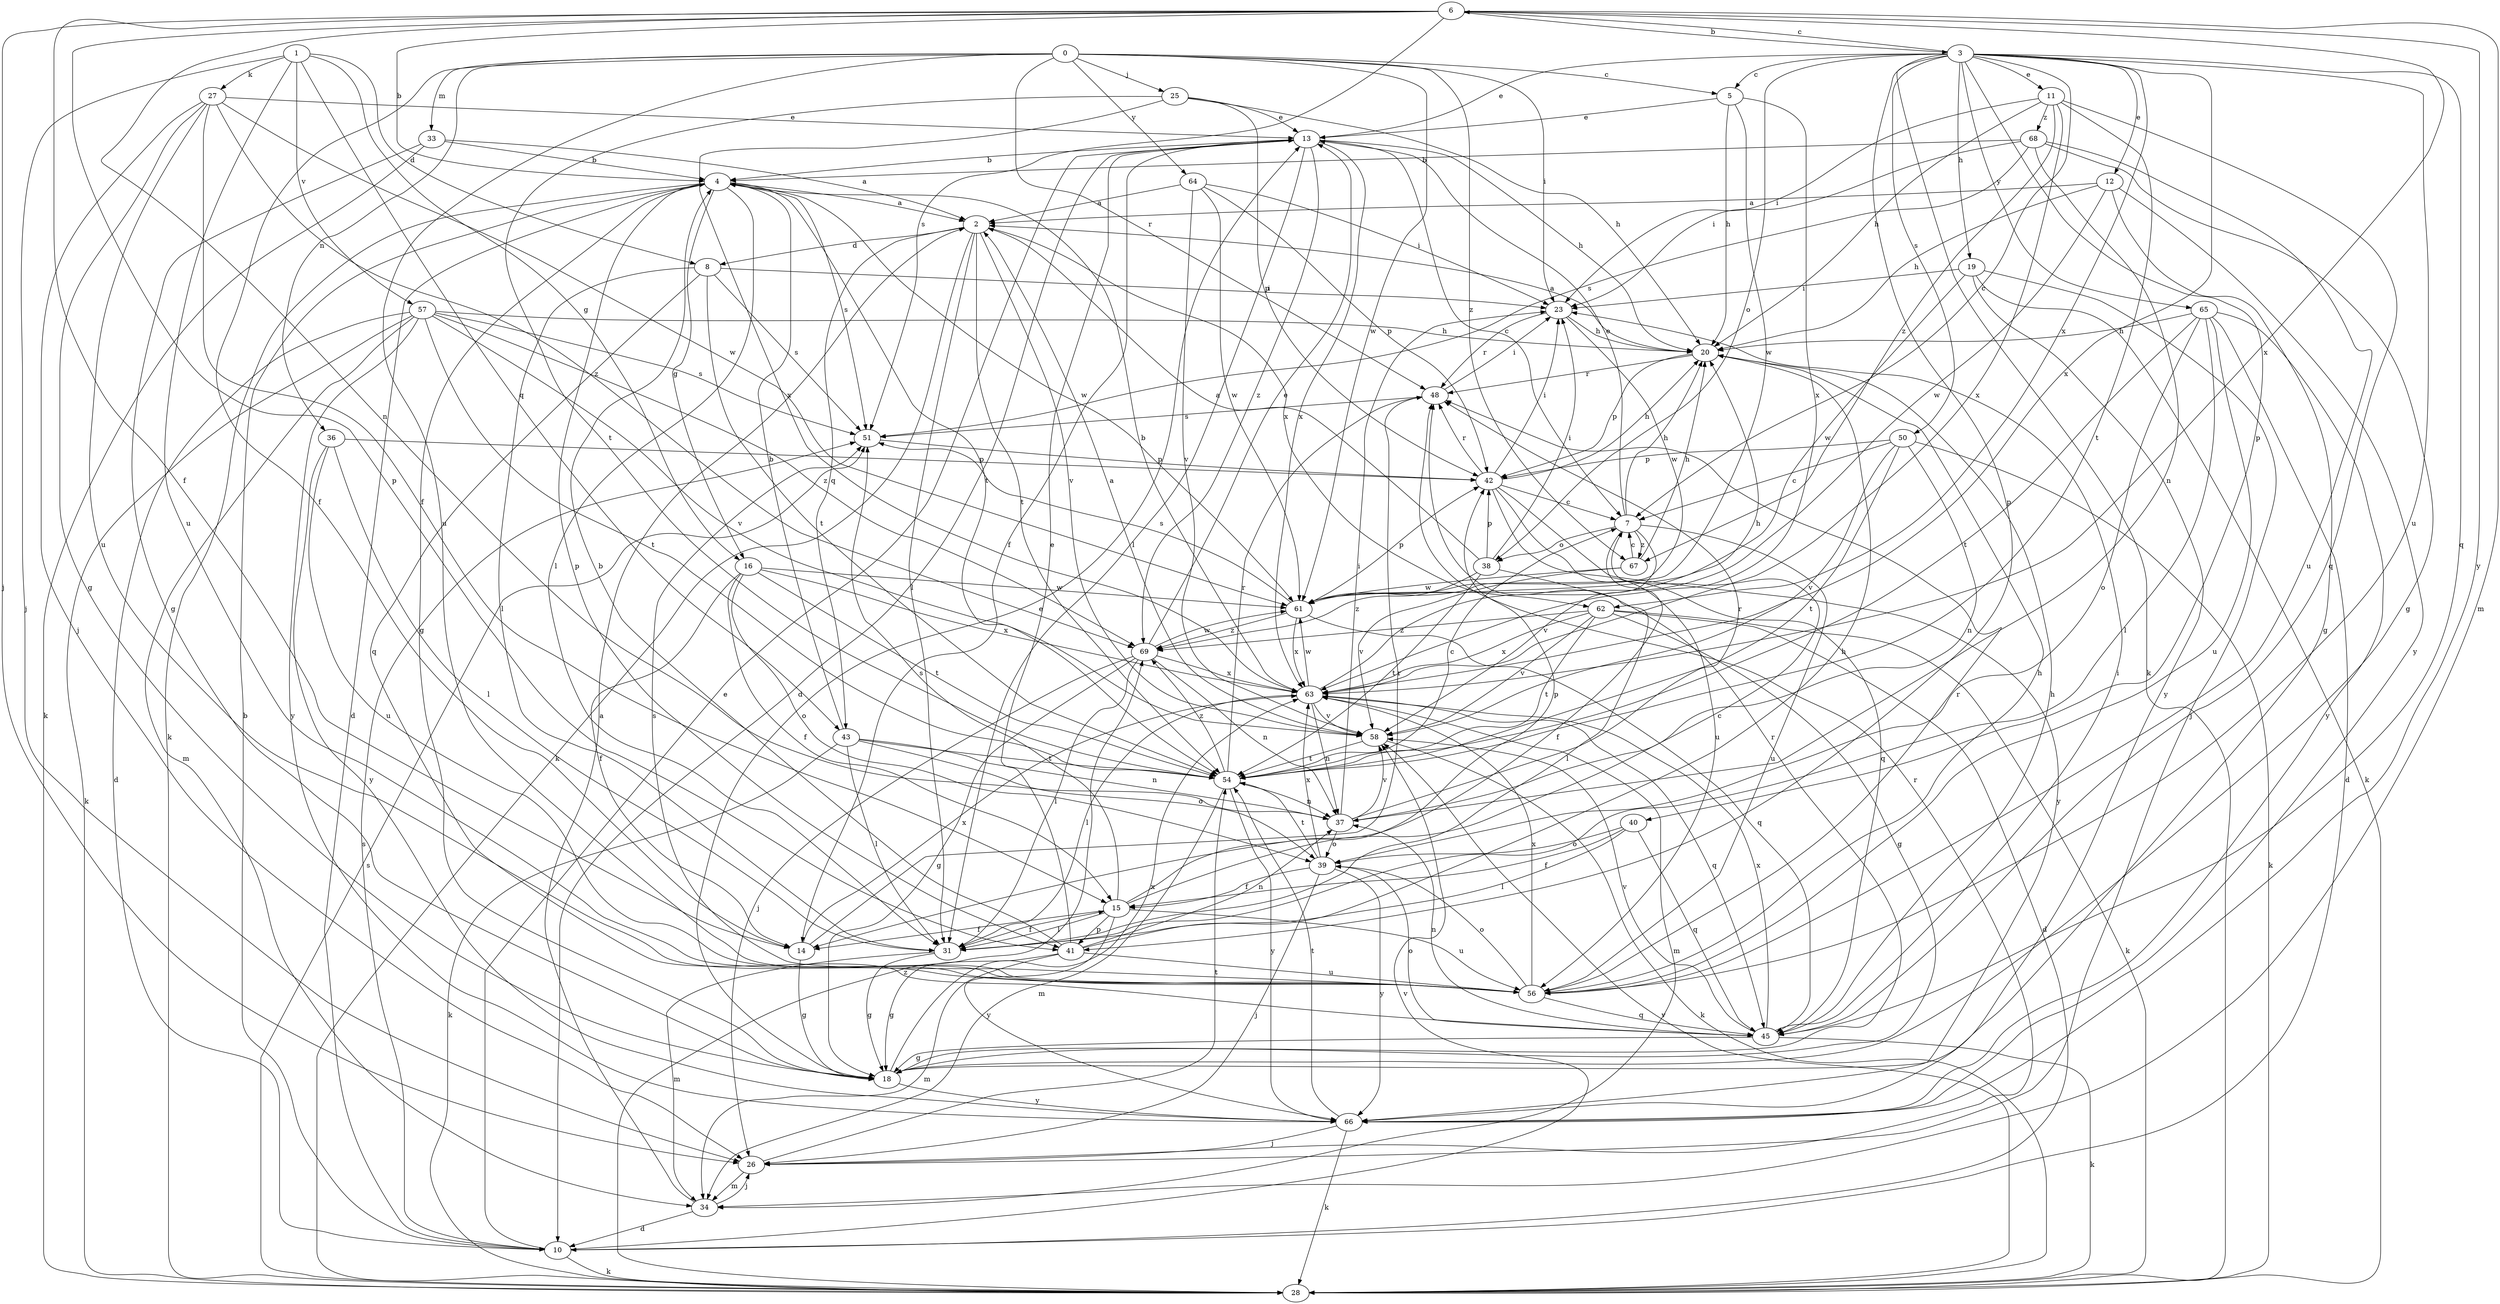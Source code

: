 strict digraph  {
0;
1;
2;
3;
4;
5;
6;
7;
8;
10;
11;
12;
13;
14;
15;
16;
18;
19;
20;
23;
25;
26;
27;
28;
31;
33;
34;
36;
37;
38;
39;
40;
41;
42;
43;
45;
48;
50;
51;
54;
56;
57;
58;
61;
62;
63;
64;
65;
66;
67;
68;
69;
0 -> 5  [label=c];
0 -> 14  [label=f];
0 -> 23  [label=i];
0 -> 25  [label=j];
0 -> 33  [label=m];
0 -> 36  [label=n];
0 -> 48  [label=r];
0 -> 56  [label=u];
0 -> 61  [label=w];
0 -> 64  [label=y];
0 -> 67  [label=z];
1 -> 8  [label=d];
1 -> 16  [label=g];
1 -> 26  [label=j];
1 -> 27  [label=k];
1 -> 43  [label=q];
1 -> 56  [label=u];
1 -> 57  [label=v];
2 -> 8  [label=d];
2 -> 28  [label=k];
2 -> 31  [label=l];
2 -> 43  [label=q];
2 -> 54  [label=t];
2 -> 58  [label=v];
2 -> 62  [label=x];
3 -> 5  [label=c];
3 -> 6  [label=c];
3 -> 7  [label=c];
3 -> 11  [label=e];
3 -> 12  [label=e];
3 -> 13  [label=e];
3 -> 19  [label=h];
3 -> 28  [label=k];
3 -> 38  [label=o];
3 -> 40  [label=p];
3 -> 41  [label=p];
3 -> 45  [label=q];
3 -> 50  [label=s];
3 -> 56  [label=u];
3 -> 62  [label=x];
3 -> 63  [label=x];
3 -> 65  [label=y];
4 -> 2  [label=a];
4 -> 10  [label=d];
4 -> 16  [label=g];
4 -> 18  [label=g];
4 -> 28  [label=k];
4 -> 31  [label=l];
4 -> 41  [label=p];
4 -> 51  [label=s];
4 -> 54  [label=t];
4 -> 61  [label=w];
5 -> 13  [label=e];
5 -> 20  [label=h];
5 -> 61  [label=w];
5 -> 63  [label=x];
6 -> 3  [label=b];
6 -> 4  [label=b];
6 -> 14  [label=f];
6 -> 26  [label=j];
6 -> 34  [label=m];
6 -> 37  [label=n];
6 -> 41  [label=p];
6 -> 51  [label=s];
6 -> 63  [label=x];
6 -> 66  [label=y];
7 -> 13  [label=e];
7 -> 14  [label=f];
7 -> 20  [label=h];
7 -> 38  [label=o];
7 -> 56  [label=u];
7 -> 58  [label=v];
7 -> 67  [label=z];
8 -> 23  [label=i];
8 -> 31  [label=l];
8 -> 45  [label=q];
8 -> 51  [label=s];
8 -> 54  [label=t];
10 -> 4  [label=b];
10 -> 13  [label=e];
10 -> 28  [label=k];
10 -> 51  [label=s];
10 -> 58  [label=v];
11 -> 20  [label=h];
11 -> 23  [label=i];
11 -> 45  [label=q];
11 -> 54  [label=t];
11 -> 63  [label=x];
11 -> 67  [label=z];
11 -> 68  [label=z];
12 -> 2  [label=a];
12 -> 18  [label=g];
12 -> 20  [label=h];
12 -> 61  [label=w];
12 -> 66  [label=y];
13 -> 4  [label=b];
13 -> 7  [label=c];
13 -> 10  [label=d];
13 -> 14  [label=f];
13 -> 20  [label=h];
13 -> 31  [label=l];
13 -> 63  [label=x];
13 -> 69  [label=z];
14 -> 18  [label=g];
14 -> 48  [label=r];
14 -> 63  [label=x];
15 -> 7  [label=c];
15 -> 14  [label=f];
15 -> 31  [label=l];
15 -> 41  [label=p];
15 -> 42  [label=p];
15 -> 51  [label=s];
15 -> 56  [label=u];
15 -> 66  [label=y];
16 -> 14  [label=f];
16 -> 15  [label=f];
16 -> 39  [label=o];
16 -> 54  [label=t];
16 -> 61  [label=w];
16 -> 63  [label=x];
18 -> 13  [label=e];
18 -> 48  [label=r];
18 -> 63  [label=x];
18 -> 66  [label=y];
19 -> 23  [label=i];
19 -> 26  [label=j];
19 -> 28  [label=k];
19 -> 61  [label=w];
19 -> 66  [label=y];
20 -> 2  [label=a];
20 -> 42  [label=p];
20 -> 48  [label=r];
23 -> 20  [label=h];
23 -> 48  [label=r];
23 -> 61  [label=w];
25 -> 13  [label=e];
25 -> 20  [label=h];
25 -> 42  [label=p];
25 -> 54  [label=t];
25 -> 63  [label=x];
26 -> 34  [label=m];
26 -> 48  [label=r];
26 -> 54  [label=t];
27 -> 13  [label=e];
27 -> 15  [label=f];
27 -> 18  [label=g];
27 -> 26  [label=j];
27 -> 56  [label=u];
27 -> 61  [label=w];
27 -> 69  [label=z];
28 -> 51  [label=s];
28 -> 58  [label=v];
28 -> 69  [label=z];
31 -> 15  [label=f];
31 -> 18  [label=g];
31 -> 34  [label=m];
33 -> 2  [label=a];
33 -> 4  [label=b];
33 -> 18  [label=g];
33 -> 28  [label=k];
34 -> 2  [label=a];
34 -> 10  [label=d];
34 -> 26  [label=j];
36 -> 31  [label=l];
36 -> 42  [label=p];
36 -> 56  [label=u];
36 -> 66  [label=y];
37 -> 23  [label=i];
37 -> 39  [label=o];
37 -> 48  [label=r];
37 -> 58  [label=v];
38 -> 2  [label=a];
38 -> 23  [label=i];
38 -> 31  [label=l];
38 -> 42  [label=p];
38 -> 54  [label=t];
38 -> 69  [label=z];
39 -> 15  [label=f];
39 -> 26  [label=j];
39 -> 54  [label=t];
39 -> 63  [label=x];
39 -> 66  [label=y];
40 -> 15  [label=f];
40 -> 31  [label=l];
40 -> 39  [label=o];
40 -> 45  [label=q];
41 -> 4  [label=b];
41 -> 13  [label=e];
41 -> 18  [label=g];
41 -> 20  [label=h];
41 -> 34  [label=m];
41 -> 37  [label=n];
41 -> 56  [label=u];
42 -> 7  [label=c];
42 -> 20  [label=h];
42 -> 23  [label=i];
42 -> 45  [label=q];
42 -> 48  [label=r];
42 -> 56  [label=u];
42 -> 66  [label=y];
43 -> 4  [label=b];
43 -> 28  [label=k];
43 -> 31  [label=l];
43 -> 37  [label=n];
43 -> 39  [label=o];
43 -> 54  [label=t];
45 -> 18  [label=g];
45 -> 20  [label=h];
45 -> 23  [label=i];
45 -> 28  [label=k];
45 -> 37  [label=n];
45 -> 39  [label=o];
45 -> 58  [label=v];
45 -> 63  [label=x];
48 -> 23  [label=i];
48 -> 51  [label=s];
50 -> 7  [label=c];
50 -> 28  [label=k];
50 -> 37  [label=n];
50 -> 42  [label=p];
50 -> 54  [label=t];
50 -> 58  [label=v];
51 -> 42  [label=p];
54 -> 7  [label=c];
54 -> 34  [label=m];
54 -> 37  [label=n];
54 -> 48  [label=r];
54 -> 66  [label=y];
54 -> 69  [label=z];
56 -> 20  [label=h];
56 -> 39  [label=o];
56 -> 45  [label=q];
56 -> 48  [label=r];
56 -> 51  [label=s];
56 -> 63  [label=x];
57 -> 10  [label=d];
57 -> 20  [label=h];
57 -> 28  [label=k];
57 -> 34  [label=m];
57 -> 51  [label=s];
57 -> 54  [label=t];
57 -> 58  [label=v];
57 -> 66  [label=y];
57 -> 69  [label=z];
58 -> 2  [label=a];
58 -> 28  [label=k];
58 -> 54  [label=t];
61 -> 42  [label=p];
61 -> 45  [label=q];
61 -> 51  [label=s];
61 -> 63  [label=x];
61 -> 69  [label=z];
62 -> 10  [label=d];
62 -> 18  [label=g];
62 -> 28  [label=k];
62 -> 54  [label=t];
62 -> 58  [label=v];
62 -> 63  [label=x];
62 -> 69  [label=z];
63 -> 4  [label=b];
63 -> 20  [label=h];
63 -> 31  [label=l];
63 -> 34  [label=m];
63 -> 37  [label=n];
63 -> 45  [label=q];
63 -> 58  [label=v];
63 -> 61  [label=w];
64 -> 2  [label=a];
64 -> 23  [label=i];
64 -> 42  [label=p];
64 -> 58  [label=v];
64 -> 61  [label=w];
65 -> 10  [label=d];
65 -> 20  [label=h];
65 -> 31  [label=l];
65 -> 39  [label=o];
65 -> 54  [label=t];
65 -> 56  [label=u];
65 -> 66  [label=y];
66 -> 26  [label=j];
66 -> 28  [label=k];
66 -> 54  [label=t];
67 -> 7  [label=c];
67 -> 20  [label=h];
67 -> 58  [label=v];
67 -> 61  [label=w];
68 -> 4  [label=b];
68 -> 18  [label=g];
68 -> 23  [label=i];
68 -> 37  [label=n];
68 -> 51  [label=s];
68 -> 56  [label=u];
69 -> 13  [label=e];
69 -> 18  [label=g];
69 -> 26  [label=j];
69 -> 31  [label=l];
69 -> 37  [label=n];
69 -> 61  [label=w];
69 -> 63  [label=x];
}
